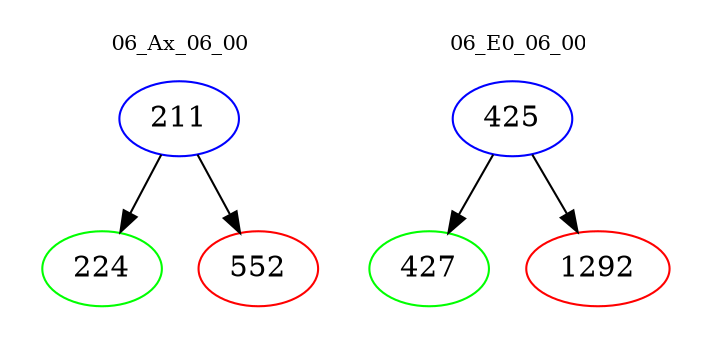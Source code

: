 digraph{
subgraph cluster_0 {
color = white
label = "06_Ax_06_00";
fontsize=10;
T0_211 [label="211", color="blue"]
T0_211 -> T0_224 [color="black"]
T0_224 [label="224", color="green"]
T0_211 -> T0_552 [color="black"]
T0_552 [label="552", color="red"]
}
subgraph cluster_1 {
color = white
label = "06_E0_06_00";
fontsize=10;
T1_425 [label="425", color="blue"]
T1_425 -> T1_427 [color="black"]
T1_427 [label="427", color="green"]
T1_425 -> T1_1292 [color="black"]
T1_1292 [label="1292", color="red"]
}
}
